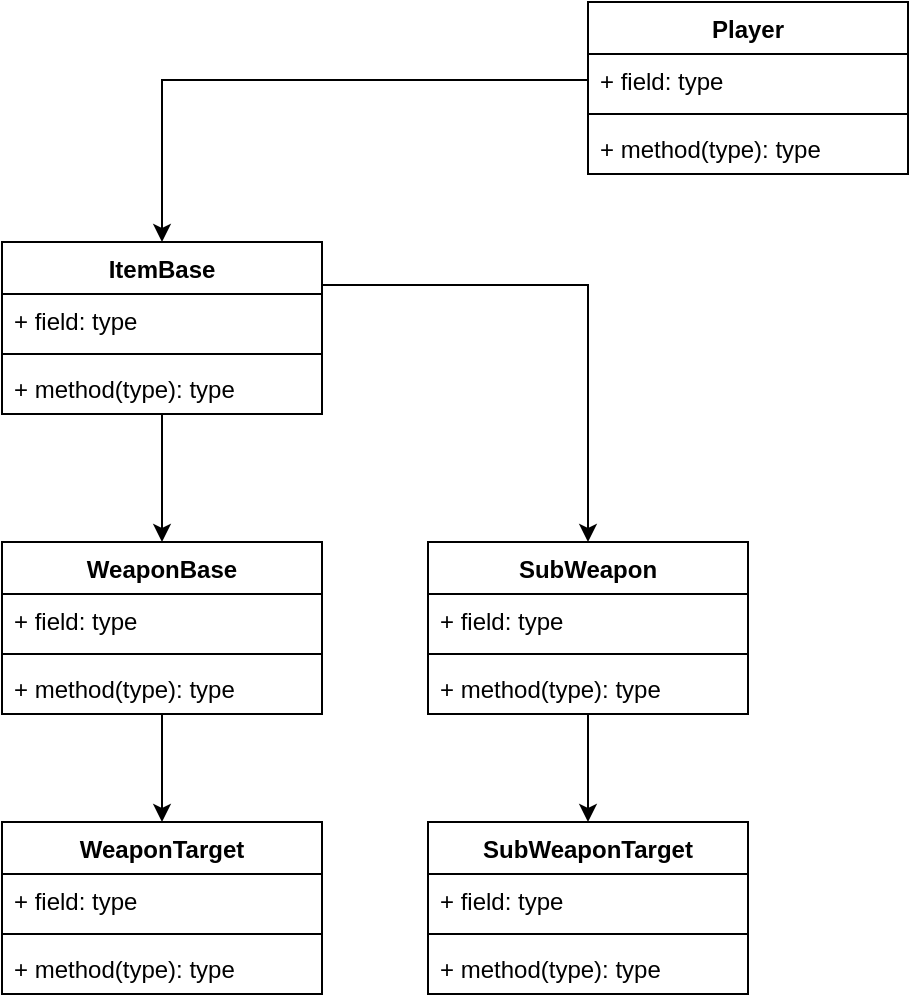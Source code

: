 <mxfile version="12.2.7" type="github" pages="1"><diagram id="H8IFhaGbX_Mn34hNXw0G" name="Page-1"><mxGraphModel dx="1264" dy="542" grid="1" gridSize="10" guides="1" tooltips="1" connect="1" arrows="1" fold="1" page="1" pageScale="1" pageWidth="827" pageHeight="1169" math="0" shadow="0"><root><mxCell id="0"/><mxCell id="1" parent="0"/><mxCell id="BPaVNomMC5HJTCO8Hj3X-1" value="Player" style="swimlane;fontStyle=1;align=center;verticalAlign=top;childLayout=stackLayout;horizontal=1;startSize=26;horizontalStack=0;resizeParent=1;resizeParentMax=0;resizeLast=0;collapsible=1;marginBottom=0;" vertex="1" parent="1"><mxGeometry x="333" width="160" height="86" as="geometry"/></mxCell><mxCell id="BPaVNomMC5HJTCO8Hj3X-2" value="+ field: type" style="text;strokeColor=none;fillColor=none;align=left;verticalAlign=top;spacingLeft=4;spacingRight=4;overflow=hidden;rotatable=0;points=[[0,0.5],[1,0.5]];portConstraint=eastwest;" vertex="1" parent="BPaVNomMC5HJTCO8Hj3X-1"><mxGeometry y="26" width="160" height="26" as="geometry"/></mxCell><mxCell id="BPaVNomMC5HJTCO8Hj3X-3" value="" style="line;strokeWidth=1;fillColor=none;align=left;verticalAlign=middle;spacingTop=-1;spacingLeft=3;spacingRight=3;rotatable=0;labelPosition=right;points=[];portConstraint=eastwest;" vertex="1" parent="BPaVNomMC5HJTCO8Hj3X-1"><mxGeometry y="52" width="160" height="8" as="geometry"/></mxCell><mxCell id="BPaVNomMC5HJTCO8Hj3X-4" value="+ method(type): type" style="text;strokeColor=none;fillColor=none;align=left;verticalAlign=top;spacingLeft=4;spacingRight=4;overflow=hidden;rotatable=0;points=[[0,0.5],[1,0.5]];portConstraint=eastwest;" vertex="1" parent="BPaVNomMC5HJTCO8Hj3X-1"><mxGeometry y="60" width="160" height="26" as="geometry"/></mxCell><mxCell id="BPaVNomMC5HJTCO8Hj3X-14" style="edgeStyle=orthogonalEdgeStyle;rounded=0;orthogonalLoop=1;jettySize=auto;html=1;entryX=0.5;entryY=0;entryDx=0;entryDy=0;" edge="1" parent="1" source="BPaVNomMC5HJTCO8Hj3X-5" target="BPaVNomMC5HJTCO8Hj3X-10"><mxGeometry relative="1" as="geometry"/></mxCell><mxCell id="BPaVNomMC5HJTCO8Hj3X-5" value="WeaponBase" style="swimlane;fontStyle=1;align=center;verticalAlign=top;childLayout=stackLayout;horizontal=1;startSize=26;horizontalStack=0;resizeParent=1;resizeParentMax=0;resizeLast=0;collapsible=1;marginBottom=0;" vertex="1" parent="1"><mxGeometry x="40" y="270" width="160" height="86" as="geometry"/></mxCell><mxCell id="BPaVNomMC5HJTCO8Hj3X-6" value="+ field: type" style="text;strokeColor=none;fillColor=none;align=left;verticalAlign=top;spacingLeft=4;spacingRight=4;overflow=hidden;rotatable=0;points=[[0,0.5],[1,0.5]];portConstraint=eastwest;" vertex="1" parent="BPaVNomMC5HJTCO8Hj3X-5"><mxGeometry y="26" width="160" height="26" as="geometry"/></mxCell><mxCell id="BPaVNomMC5HJTCO8Hj3X-7" value="" style="line;strokeWidth=1;fillColor=none;align=left;verticalAlign=middle;spacingTop=-1;spacingLeft=3;spacingRight=3;rotatable=0;labelPosition=right;points=[];portConstraint=eastwest;" vertex="1" parent="BPaVNomMC5HJTCO8Hj3X-5"><mxGeometry y="52" width="160" height="8" as="geometry"/></mxCell><mxCell id="BPaVNomMC5HJTCO8Hj3X-8" value="+ method(type): type" style="text;strokeColor=none;fillColor=none;align=left;verticalAlign=top;spacingLeft=4;spacingRight=4;overflow=hidden;rotatable=0;points=[[0,0.5],[1,0.5]];portConstraint=eastwest;" vertex="1" parent="BPaVNomMC5HJTCO8Hj3X-5"><mxGeometry y="60" width="160" height="26" as="geometry"/></mxCell><mxCell id="BPaVNomMC5HJTCO8Hj3X-9" style="edgeStyle=orthogonalEdgeStyle;rounded=0;orthogonalLoop=1;jettySize=auto;html=1;exitX=0;exitY=0.5;exitDx=0;exitDy=0;entryX=0.5;entryY=0;entryDx=0;entryDy=0;" edge="1" parent="1" source="BPaVNomMC5HJTCO8Hj3X-2" target="BPaVNomMC5HJTCO8Hj3X-15"><mxGeometry relative="1" as="geometry"/></mxCell><mxCell id="BPaVNomMC5HJTCO8Hj3X-10" value="WeaponTarget" style="swimlane;fontStyle=1;align=center;verticalAlign=top;childLayout=stackLayout;horizontal=1;startSize=26;horizontalStack=0;resizeParent=1;resizeParentMax=0;resizeLast=0;collapsible=1;marginBottom=0;" vertex="1" parent="1"><mxGeometry x="40" y="410" width="160" height="86" as="geometry"/></mxCell><mxCell id="BPaVNomMC5HJTCO8Hj3X-11" value="+ field: type" style="text;strokeColor=none;fillColor=none;align=left;verticalAlign=top;spacingLeft=4;spacingRight=4;overflow=hidden;rotatable=0;points=[[0,0.5],[1,0.5]];portConstraint=eastwest;" vertex="1" parent="BPaVNomMC5HJTCO8Hj3X-10"><mxGeometry y="26" width="160" height="26" as="geometry"/></mxCell><mxCell id="BPaVNomMC5HJTCO8Hj3X-12" value="" style="line;strokeWidth=1;fillColor=none;align=left;verticalAlign=middle;spacingTop=-1;spacingLeft=3;spacingRight=3;rotatable=0;labelPosition=right;points=[];portConstraint=eastwest;" vertex="1" parent="BPaVNomMC5HJTCO8Hj3X-10"><mxGeometry y="52" width="160" height="8" as="geometry"/></mxCell><mxCell id="BPaVNomMC5HJTCO8Hj3X-13" value="+ method(type): type" style="text;strokeColor=none;fillColor=none;align=left;verticalAlign=top;spacingLeft=4;spacingRight=4;overflow=hidden;rotatable=0;points=[[0,0.5],[1,0.5]];portConstraint=eastwest;" vertex="1" parent="BPaVNomMC5HJTCO8Hj3X-10"><mxGeometry y="60" width="160" height="26" as="geometry"/></mxCell><mxCell id="BPaVNomMC5HJTCO8Hj3X-19" style="edgeStyle=orthogonalEdgeStyle;rounded=0;orthogonalLoop=1;jettySize=auto;html=1;entryX=0.5;entryY=0;entryDx=0;entryDy=0;" edge="1" parent="1" source="BPaVNomMC5HJTCO8Hj3X-15" target="BPaVNomMC5HJTCO8Hj3X-5"><mxGeometry relative="1" as="geometry"/></mxCell><mxCell id="BPaVNomMC5HJTCO8Hj3X-24" style="edgeStyle=orthogonalEdgeStyle;rounded=0;orthogonalLoop=1;jettySize=auto;html=1;exitX=1;exitY=0.25;exitDx=0;exitDy=0;entryX=0.5;entryY=0;entryDx=0;entryDy=0;" edge="1" parent="1" source="BPaVNomMC5HJTCO8Hj3X-15" target="BPaVNomMC5HJTCO8Hj3X-20"><mxGeometry relative="1" as="geometry"/></mxCell><mxCell id="BPaVNomMC5HJTCO8Hj3X-15" value="ItemBase" style="swimlane;fontStyle=1;align=center;verticalAlign=top;childLayout=stackLayout;horizontal=1;startSize=26;horizontalStack=0;resizeParent=1;resizeParentMax=0;resizeLast=0;collapsible=1;marginBottom=0;" vertex="1" parent="1"><mxGeometry x="40" y="120" width="160" height="86" as="geometry"/></mxCell><mxCell id="BPaVNomMC5HJTCO8Hj3X-16" value="+ field: type" style="text;strokeColor=none;fillColor=none;align=left;verticalAlign=top;spacingLeft=4;spacingRight=4;overflow=hidden;rotatable=0;points=[[0,0.5],[1,0.5]];portConstraint=eastwest;" vertex="1" parent="BPaVNomMC5HJTCO8Hj3X-15"><mxGeometry y="26" width="160" height="26" as="geometry"/></mxCell><mxCell id="BPaVNomMC5HJTCO8Hj3X-17" value="" style="line;strokeWidth=1;fillColor=none;align=left;verticalAlign=middle;spacingTop=-1;spacingLeft=3;spacingRight=3;rotatable=0;labelPosition=right;points=[];portConstraint=eastwest;" vertex="1" parent="BPaVNomMC5HJTCO8Hj3X-15"><mxGeometry y="52" width="160" height="8" as="geometry"/></mxCell><mxCell id="BPaVNomMC5HJTCO8Hj3X-18" value="+ method(type): type" style="text;strokeColor=none;fillColor=none;align=left;verticalAlign=top;spacingLeft=4;spacingRight=4;overflow=hidden;rotatable=0;points=[[0,0.5],[1,0.5]];portConstraint=eastwest;" vertex="1" parent="BPaVNomMC5HJTCO8Hj3X-15"><mxGeometry y="60" width="160" height="26" as="geometry"/></mxCell><mxCell id="BPaVNomMC5HJTCO8Hj3X-29" style="edgeStyle=orthogonalEdgeStyle;rounded=0;orthogonalLoop=1;jettySize=auto;html=1;entryX=0.5;entryY=0;entryDx=0;entryDy=0;" edge="1" parent="1" source="BPaVNomMC5HJTCO8Hj3X-20" target="BPaVNomMC5HJTCO8Hj3X-25"><mxGeometry relative="1" as="geometry"/></mxCell><mxCell id="BPaVNomMC5HJTCO8Hj3X-20" value="SubWeapon" style="swimlane;fontStyle=1;align=center;verticalAlign=top;childLayout=stackLayout;horizontal=1;startSize=26;horizontalStack=0;resizeParent=1;resizeParentMax=0;resizeLast=0;collapsible=1;marginBottom=0;" vertex="1" parent="1"><mxGeometry x="253" y="270" width="160" height="86" as="geometry"/></mxCell><mxCell id="BPaVNomMC5HJTCO8Hj3X-21" value="+ field: type" style="text;strokeColor=none;fillColor=none;align=left;verticalAlign=top;spacingLeft=4;spacingRight=4;overflow=hidden;rotatable=0;points=[[0,0.5],[1,0.5]];portConstraint=eastwest;" vertex="1" parent="BPaVNomMC5HJTCO8Hj3X-20"><mxGeometry y="26" width="160" height="26" as="geometry"/></mxCell><mxCell id="BPaVNomMC5HJTCO8Hj3X-22" value="" style="line;strokeWidth=1;fillColor=none;align=left;verticalAlign=middle;spacingTop=-1;spacingLeft=3;spacingRight=3;rotatable=0;labelPosition=right;points=[];portConstraint=eastwest;" vertex="1" parent="BPaVNomMC5HJTCO8Hj3X-20"><mxGeometry y="52" width="160" height="8" as="geometry"/></mxCell><mxCell id="BPaVNomMC5HJTCO8Hj3X-23" value="+ method(type): type" style="text;strokeColor=none;fillColor=none;align=left;verticalAlign=top;spacingLeft=4;spacingRight=4;overflow=hidden;rotatable=0;points=[[0,0.5],[1,0.5]];portConstraint=eastwest;" vertex="1" parent="BPaVNomMC5HJTCO8Hj3X-20"><mxGeometry y="60" width="160" height="26" as="geometry"/></mxCell><mxCell id="BPaVNomMC5HJTCO8Hj3X-25" value="SubWeaponTarget" style="swimlane;fontStyle=1;align=center;verticalAlign=top;childLayout=stackLayout;horizontal=1;startSize=26;horizontalStack=0;resizeParent=1;resizeParentMax=0;resizeLast=0;collapsible=1;marginBottom=0;" vertex="1" parent="1"><mxGeometry x="253" y="410" width="160" height="86" as="geometry"/></mxCell><mxCell id="BPaVNomMC5HJTCO8Hj3X-26" value="+ field: type" style="text;strokeColor=none;fillColor=none;align=left;verticalAlign=top;spacingLeft=4;spacingRight=4;overflow=hidden;rotatable=0;points=[[0,0.5],[1,0.5]];portConstraint=eastwest;" vertex="1" parent="BPaVNomMC5HJTCO8Hj3X-25"><mxGeometry y="26" width="160" height="26" as="geometry"/></mxCell><mxCell id="BPaVNomMC5HJTCO8Hj3X-27" value="" style="line;strokeWidth=1;fillColor=none;align=left;verticalAlign=middle;spacingTop=-1;spacingLeft=3;spacingRight=3;rotatable=0;labelPosition=right;points=[];portConstraint=eastwest;" vertex="1" parent="BPaVNomMC5HJTCO8Hj3X-25"><mxGeometry y="52" width="160" height="8" as="geometry"/></mxCell><mxCell id="BPaVNomMC5HJTCO8Hj3X-28" value="+ method(type): type" style="text;strokeColor=none;fillColor=none;align=left;verticalAlign=top;spacingLeft=4;spacingRight=4;overflow=hidden;rotatable=0;points=[[0,0.5],[1,0.5]];portConstraint=eastwest;" vertex="1" parent="BPaVNomMC5HJTCO8Hj3X-25"><mxGeometry y="60" width="160" height="26" as="geometry"/></mxCell></root></mxGraphModel></diagram></mxfile>
